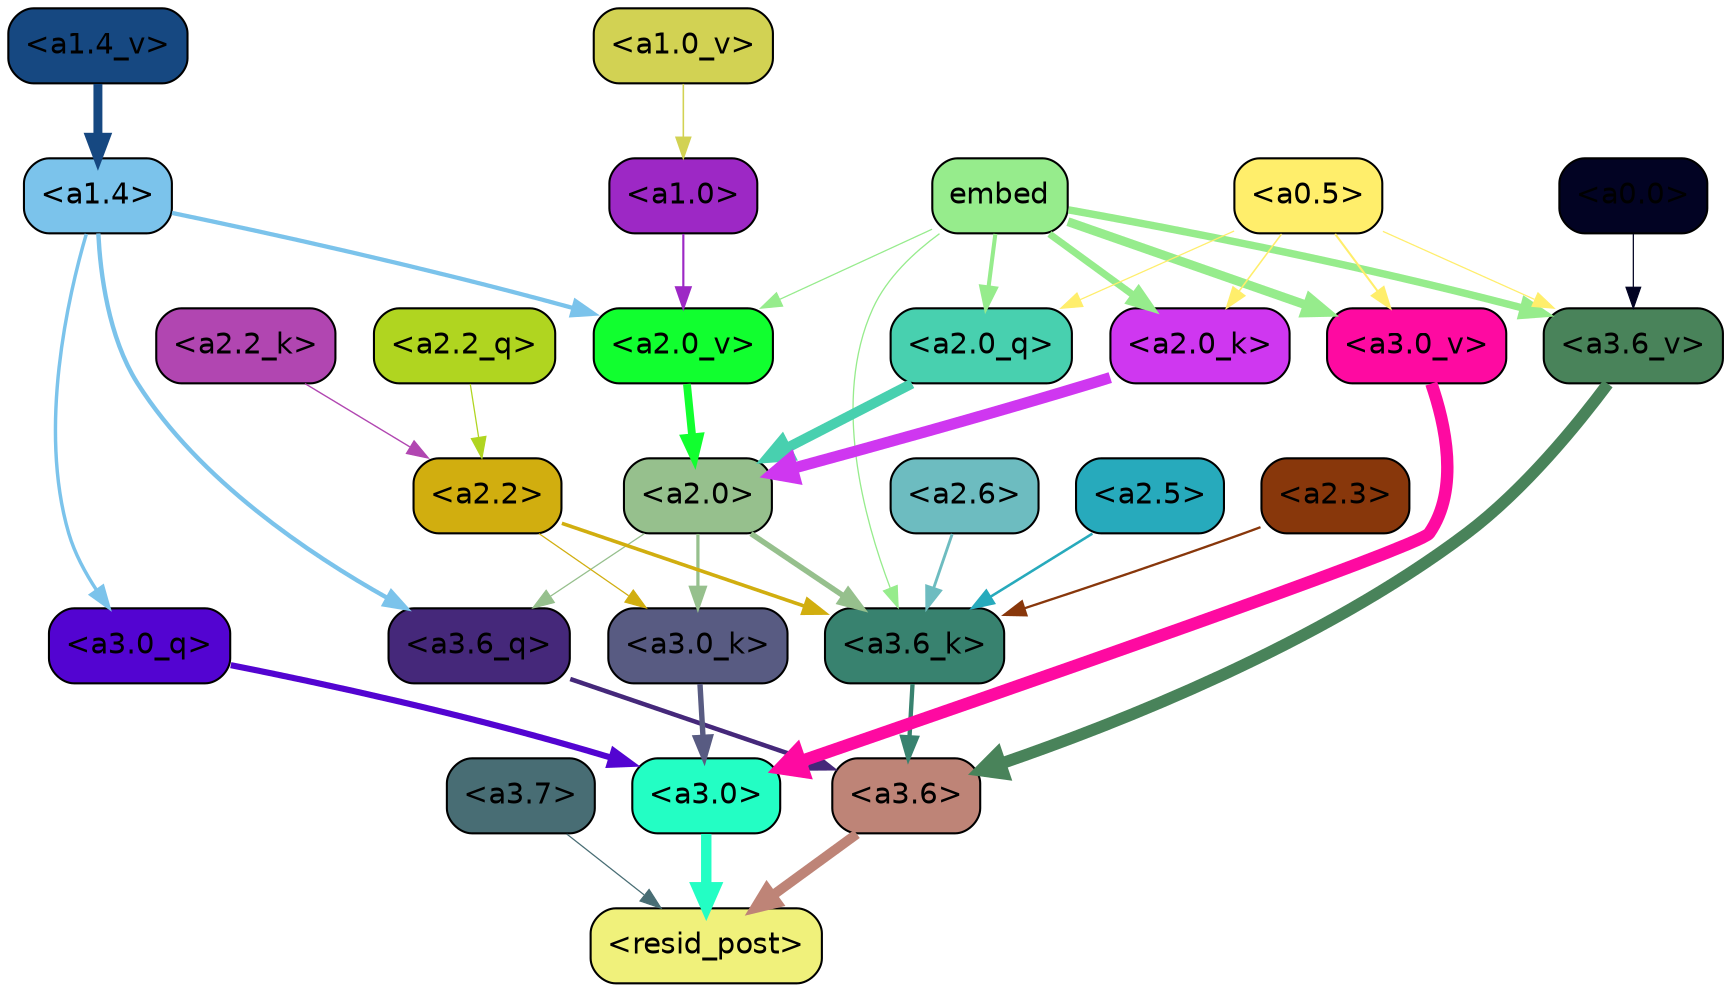 strict digraph "" {
	graph [bgcolor=transparent,
		layout=dot,
		overlap=false,
		splines=true
	];
	"<a3.7>"	[color=black,
		fillcolor="#486d74",
		fontname=Helvetica,
		shape=box,
		style="filled, rounded"];
	"<resid_post>"	[color=black,
		fillcolor="#f0f17b",
		fontname=Helvetica,
		shape=box,
		style="filled, rounded"];
	"<a3.7>" -> "<resid_post>"	[color="#486d74",
		penwidth=0.6];
	"<a3.6>"	[color=black,
		fillcolor="#be8477",
		fontname=Helvetica,
		shape=box,
		style="filled, rounded"];
	"<a3.6>" -> "<resid_post>"	[color="#be8477",
		penwidth=4.748674273490906];
	"<a3.0>"	[color=black,
		fillcolor="#23fec4",
		fontname=Helvetica,
		shape=box,
		style="filled, rounded"];
	"<a3.0>" -> "<resid_post>"	[color="#23fec4",
		penwidth=5.004031300544739];
	"<a3.6_q>"	[color=black,
		fillcolor="#45287a",
		fontname=Helvetica,
		shape=box,
		style="filled, rounded"];
	"<a3.6_q>" -> "<a3.6>"	[color="#45287a",
		penwidth=2.1656854450702667];
	"<a3.0_q>"	[color=black,
		fillcolor="#5304d1",
		fontname=Helvetica,
		shape=box,
		style="filled, rounded"];
	"<a3.0_q>" -> "<a3.0>"	[color="#5304d1",
		penwidth=2.95696559548378];
	"<a3.6_k>"	[color=black,
		fillcolor="#38826f",
		fontname=Helvetica,
		shape=box,
		style="filled, rounded"];
	"<a3.6_k>" -> "<a3.6>"	[color="#38826f",
		penwidth=2.086437076330185];
	"<a3.0_k>"	[color=black,
		fillcolor="#585b82",
		fontname=Helvetica,
		shape=box,
		style="filled, rounded"];
	"<a3.0_k>" -> "<a3.0>"	[color="#585b82",
		penwidth=2.5988530814647675];
	"<a3.6_v>"	[color=black,
		fillcolor="#49835a",
		fontname=Helvetica,
		shape=box,
		style="filled, rounded"];
	"<a3.6_v>" -> "<a3.6>"	[color="#49835a",
		penwidth=5.669987380504608];
	"<a3.0_v>"	[color=black,
		fillcolor="#fe0aa1",
		fontname=Helvetica,
		shape=box,
		style="filled, rounded"];
	"<a3.0_v>" -> "<a3.0>"	[color="#fe0aa1",
		penwidth=5.9515902400016785];
	"<a2.0>"	[color=black,
		fillcolor="#96c08d",
		fontname=Helvetica,
		shape=box,
		style="filled, rounded"];
	"<a2.0>" -> "<a3.6_q>"	[color="#96c08d",
		penwidth=0.6];
	"<a2.0>" -> "<a3.6_k>"	[color="#96c08d",
		penwidth=2.6423546075820923];
	"<a2.0>" -> "<a3.0_k>"	[color="#96c08d",
		penwidth=1.5482127666473389];
	"<a1.4>"	[color=black,
		fillcolor="#7bc3eb",
		fontname=Helvetica,
		shape=box,
		style="filled, rounded"];
	"<a1.4>" -> "<a3.6_q>"	[color="#7bc3eb",
		penwidth=2.1035547256469727];
	"<a1.4>" -> "<a3.0_q>"	[color="#7bc3eb",
		penwidth=1.6541699171066284];
	"<a2.0_v>"	[color=black,
		fillcolor="#11ff2f",
		fontname=Helvetica,
		shape=box,
		style="filled, rounded"];
	"<a1.4>" -> "<a2.0_v>"	[color="#7bc3eb",
		penwidth=2.048949420452118];
	"<a2.6>"	[color=black,
		fillcolor="#6dbcc0",
		fontname=Helvetica,
		shape=box,
		style="filled, rounded"];
	"<a2.6>" -> "<a3.6_k>"	[color="#6dbcc0",
		penwidth=1.3718644380569458];
	"<a2.5>"	[color=black,
		fillcolor="#27aabc",
		fontname=Helvetica,
		shape=box,
		style="filled, rounded"];
	"<a2.5>" -> "<a3.6_k>"	[color="#27aabc",
		penwidth=1.231603980064392];
	"<a2.3>"	[color=black,
		fillcolor="#88370b",
		fontname=Helvetica,
		shape=box,
		style="filled, rounded"];
	"<a2.3>" -> "<a3.6_k>"	[color="#88370b",
		penwidth=1.1117559671401978];
	"<a2.2>"	[color=black,
		fillcolor="#d1ae0f",
		fontname=Helvetica,
		shape=box,
		style="filled, rounded"];
	"<a2.2>" -> "<a3.6_k>"	[color="#d1ae0f",
		penwidth=1.7315057516098022];
	"<a2.2>" -> "<a3.0_k>"	[color="#d1ae0f",
		penwidth=0.6];
	embed	[color=black,
		fillcolor="#96ec8c",
		fontname=Helvetica,
		shape=box,
		style="filled, rounded"];
	embed -> "<a3.6_k>"	[color="#96ec8c",
		penwidth=0.6229734420776367];
	embed -> "<a3.6_v>"	[color="#96ec8c",
		penwidth=3.56406831741333];
	embed -> "<a3.0_v>"	[color="#96ec8c",
		penwidth=4.293717980384827];
	"<a2.0_q>"	[color=black,
		fillcolor="#48d0af",
		fontname=Helvetica,
		shape=box,
		style="filled, rounded"];
	embed -> "<a2.0_q>"	[color="#96ec8c",
		penwidth=1.9479764699935913];
	"<a2.0_k>"	[color=black,
		fillcolor="#cf37f0",
		fontname=Helvetica,
		shape=box,
		style="filled, rounded"];
	embed -> "<a2.0_k>"	[color="#96ec8c",
		penwidth=3.348647713661194];
	embed -> "<a2.0_v>"	[color="#96ec8c",
		penwidth=0.6];
	"<a0.5>"	[color=black,
		fillcolor="#ffee6b",
		fontname=Helvetica,
		shape=box,
		style="filled, rounded"];
	"<a0.5>" -> "<a3.6_v>"	[color="#ffee6b",
		penwidth=0.6];
	"<a0.5>" -> "<a3.0_v>"	[color="#ffee6b",
		penwidth=0.9916514158248901];
	"<a0.5>" -> "<a2.0_q>"	[color="#ffee6b",
		penwidth=0.6];
	"<a0.5>" -> "<a2.0_k>"	[color="#ffee6b",
		penwidth=0.7479127645492554];
	"<a0.0>"	[color=black,
		fillcolor="#020323",
		fontname=Helvetica,
		shape=box,
		style="filled, rounded"];
	"<a0.0>" -> "<a3.6_v>"	[color="#020323",
		penwidth=0.6];
	"<a2.2_q>"	[color=black,
		fillcolor="#b0d520",
		fontname=Helvetica,
		shape=box,
		style="filled, rounded"];
	"<a2.2_q>" -> "<a2.2>"	[color="#b0d520",
		penwidth=0.6068362593650818];
	"<a2.0_q>" -> "<a2.0>"	[color="#48d0af",
		penwidth=4.801594913005829];
	"<a2.2_k>"	[color=black,
		fillcolor="#b146b1",
		fontname=Helvetica,
		shape=box,
		style="filled, rounded"];
	"<a2.2_k>" -> "<a2.2>"	[color="#b146b1",
		penwidth=0.6648573875427246];
	"<a2.0_k>" -> "<a2.0>"	[color="#cf37f0",
		penwidth=5.364346981048584];
	"<a2.0_v>" -> "<a2.0>"	[color="#11ff2f",
		penwidth=3.76983106136322];
	"<a1.0>"	[color=black,
		fillcolor="#9d28c5",
		fontname=Helvetica,
		shape=box,
		style="filled, rounded"];
	"<a1.0>" -> "<a2.0_v>"	[color="#9d28c5",
		penwidth=1.0333166718482971];
	"<a1.4_v>"	[color=black,
		fillcolor="#164881",
		fontname=Helvetica,
		shape=box,
		style="filled, rounded"];
	"<a1.4_v>" -> "<a1.4>"	[color="#164881",
		penwidth=4.295930981636047];
	"<a1.0_v>"	[color=black,
		fillcolor="#d2d253",
		fontname=Helvetica,
		shape=box,
		style="filled, rounded"];
	"<a1.0_v>" -> "<a1.0>"	[color="#d2d253",
		penwidth=0.7506231069564819];
}
